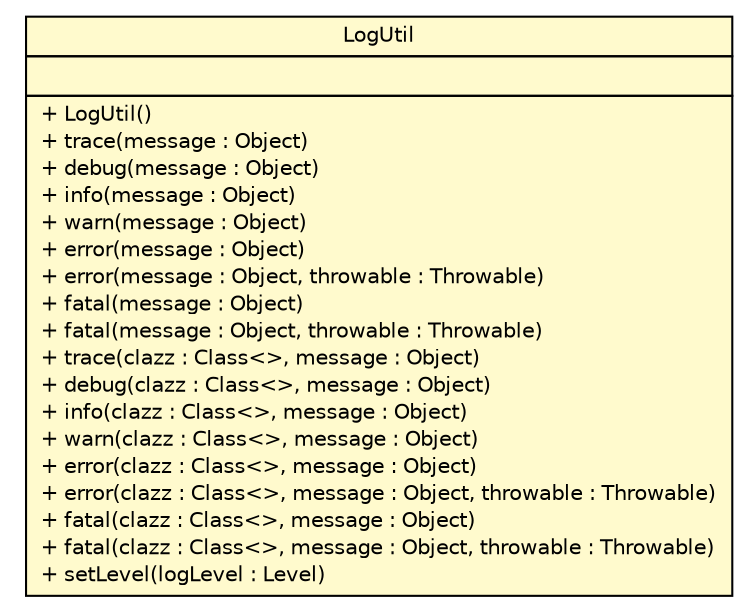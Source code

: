 #!/usr/local/bin/dot
#
# Class diagram 
# Generated by UMLGraph version R5_6 (http://www.umlgraph.org/)
#

digraph G {
	edge [fontname="Helvetica",fontsize=10,labelfontname="Helvetica",labelfontsize=10];
	node [fontname="Helvetica",fontsize=10,shape=plaintext];
	nodesep=0.25;
	ranksep=0.5;
	// com.xley.lfosc.util.LogUtil
	c52 [label=<<table title="com.xley.lfosc.util.LogUtil" border="0" cellborder="1" cellspacing="0" cellpadding="2" port="p" bgcolor="lemonChiffon" href="./LogUtil.html">
		<tr><td><table border="0" cellspacing="0" cellpadding="1">
<tr><td align="center" balign="center"> LogUtil </td></tr>
		</table></td></tr>
		<tr><td><table border="0" cellspacing="0" cellpadding="1">
<tr><td align="left" balign="left">  </td></tr>
		</table></td></tr>
		<tr><td><table border="0" cellspacing="0" cellpadding="1">
<tr><td align="left" balign="left"> + LogUtil() </td></tr>
<tr><td align="left" balign="left"> + trace(message : Object) </td></tr>
<tr><td align="left" balign="left"> + debug(message : Object) </td></tr>
<tr><td align="left" balign="left"> + info(message : Object) </td></tr>
<tr><td align="left" balign="left"> + warn(message : Object) </td></tr>
<tr><td align="left" balign="left"> + error(message : Object) </td></tr>
<tr><td align="left" balign="left"> + error(message : Object, throwable : Throwable) </td></tr>
<tr><td align="left" balign="left"> + fatal(message : Object) </td></tr>
<tr><td align="left" balign="left"> + fatal(message : Object, throwable : Throwable) </td></tr>
<tr><td align="left" balign="left"> + trace(clazz : Class&lt;&gt;, message : Object) </td></tr>
<tr><td align="left" balign="left"> + debug(clazz : Class&lt;&gt;, message : Object) </td></tr>
<tr><td align="left" balign="left"> + info(clazz : Class&lt;&gt;, message : Object) </td></tr>
<tr><td align="left" balign="left"> + warn(clazz : Class&lt;&gt;, message : Object) </td></tr>
<tr><td align="left" balign="left"> + error(clazz : Class&lt;&gt;, message : Object) </td></tr>
<tr><td align="left" balign="left"> + error(clazz : Class&lt;&gt;, message : Object, throwable : Throwable) </td></tr>
<tr><td align="left" balign="left"> + fatal(clazz : Class&lt;&gt;, message : Object) </td></tr>
<tr><td align="left" balign="left"> + fatal(clazz : Class&lt;&gt;, message : Object, throwable : Throwable) </td></tr>
<tr><td align="left" balign="left"> + setLevel(logLevel : Level) </td></tr>
		</table></td></tr>
		</table>>, URL="./LogUtil.html", fontname="Helvetica", fontcolor="black", fontsize=10.0];
}

